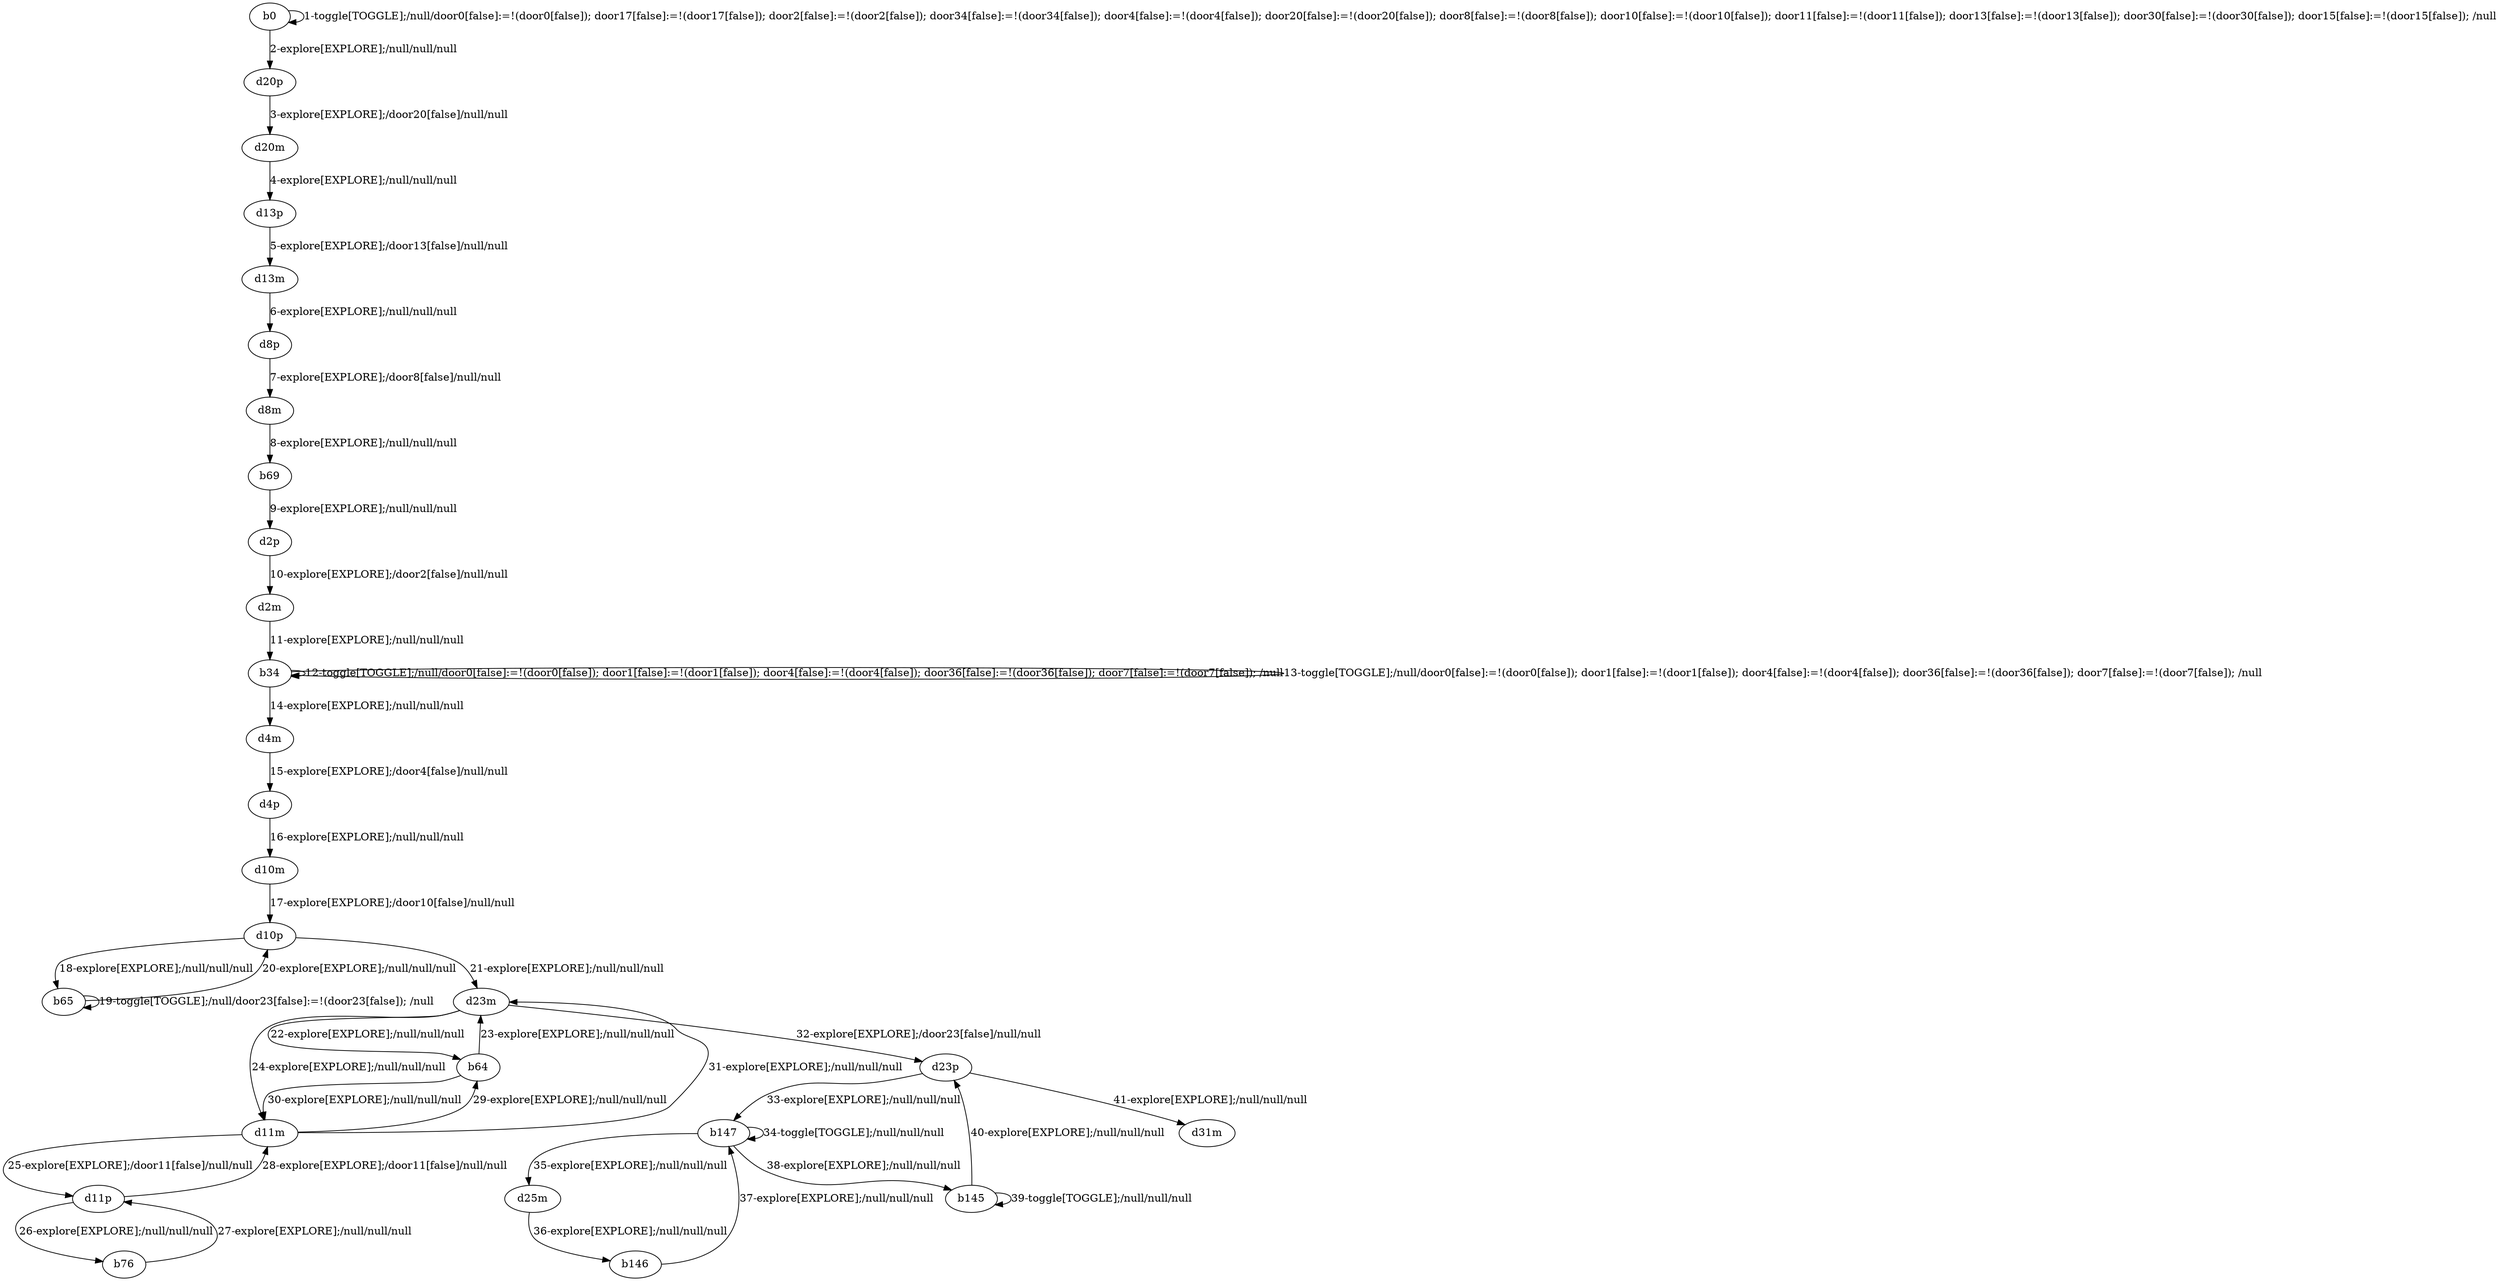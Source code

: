 # Total number of goals covered by this test: 4
# d11m --> d11p
# b76 --> d11p
# d11p --> d11m
# d11p --> b76

digraph g {
"b0" -> "b0" [label = "1-toggle[TOGGLE];/null/door0[false]:=!(door0[false]); door17[false]:=!(door17[false]); door2[false]:=!(door2[false]); door34[false]:=!(door34[false]); door4[false]:=!(door4[false]); door20[false]:=!(door20[false]); door8[false]:=!(door8[false]); door10[false]:=!(door10[false]); door11[false]:=!(door11[false]); door13[false]:=!(door13[false]); door30[false]:=!(door30[false]); door15[false]:=!(door15[false]); /null"];
"b0" -> "d20p" [label = "2-explore[EXPLORE];/null/null/null"];
"d20p" -> "d20m" [label = "3-explore[EXPLORE];/door20[false]/null/null"];
"d20m" -> "d13p" [label = "4-explore[EXPLORE];/null/null/null"];
"d13p" -> "d13m" [label = "5-explore[EXPLORE];/door13[false]/null/null"];
"d13m" -> "d8p" [label = "6-explore[EXPLORE];/null/null/null"];
"d8p" -> "d8m" [label = "7-explore[EXPLORE];/door8[false]/null/null"];
"d8m" -> "b69" [label = "8-explore[EXPLORE];/null/null/null"];
"b69" -> "d2p" [label = "9-explore[EXPLORE];/null/null/null"];
"d2p" -> "d2m" [label = "10-explore[EXPLORE];/door2[false]/null/null"];
"d2m" -> "b34" [label = "11-explore[EXPLORE];/null/null/null"];
"b34" -> "b34" [label = "12-toggle[TOGGLE];/null/door0[false]:=!(door0[false]); door1[false]:=!(door1[false]); door4[false]:=!(door4[false]); door36[false]:=!(door36[false]); door7[false]:=!(door7[false]); /null"];
"b34" -> "b34" [label = "13-toggle[TOGGLE];/null/door0[false]:=!(door0[false]); door1[false]:=!(door1[false]); door4[false]:=!(door4[false]); door36[false]:=!(door36[false]); door7[false]:=!(door7[false]); /null"];
"b34" -> "d4m" [label = "14-explore[EXPLORE];/null/null/null"];
"d4m" -> "d4p" [label = "15-explore[EXPLORE];/door4[false]/null/null"];
"d4p" -> "d10m" [label = "16-explore[EXPLORE];/null/null/null"];
"d10m" -> "d10p" [label = "17-explore[EXPLORE];/door10[false]/null/null"];
"d10p" -> "b65" [label = "18-explore[EXPLORE];/null/null/null"];
"b65" -> "b65" [label = "19-toggle[TOGGLE];/null/door23[false]:=!(door23[false]); /null"];
"b65" -> "d10p" [label = "20-explore[EXPLORE];/null/null/null"];
"d10p" -> "d23m" [label = "21-explore[EXPLORE];/null/null/null"];
"d23m" -> "b64" [label = "22-explore[EXPLORE];/null/null/null"];
"b64" -> "d23m" [label = "23-explore[EXPLORE];/null/null/null"];
"d23m" -> "d11m" [label = "24-explore[EXPLORE];/null/null/null"];
"d11m" -> "d11p" [label = "25-explore[EXPLORE];/door11[false]/null/null"];
"d11p" -> "b76" [label = "26-explore[EXPLORE];/null/null/null"];
"b76" -> "d11p" [label = "27-explore[EXPLORE];/null/null/null"];
"d11p" -> "d11m" [label = "28-explore[EXPLORE];/door11[false]/null/null"];
"d11m" -> "b64" [label = "29-explore[EXPLORE];/null/null/null"];
"b64" -> "d11m" [label = "30-explore[EXPLORE];/null/null/null"];
"d11m" -> "d23m" [label = "31-explore[EXPLORE];/null/null/null"];
"d23m" -> "d23p" [label = "32-explore[EXPLORE];/door23[false]/null/null"];
"d23p" -> "b147" [label = "33-explore[EXPLORE];/null/null/null"];
"b147" -> "b147" [label = "34-toggle[TOGGLE];/null/null/null"];
"b147" -> "d25m" [label = "35-explore[EXPLORE];/null/null/null"];
"d25m" -> "b146" [label = "36-explore[EXPLORE];/null/null/null"];
"b146" -> "b147" [label = "37-explore[EXPLORE];/null/null/null"];
"b147" -> "b145" [label = "38-explore[EXPLORE];/null/null/null"];
"b145" -> "b145" [label = "39-toggle[TOGGLE];/null/null/null"];
"b145" -> "d23p" [label = "40-explore[EXPLORE];/null/null/null"];
"d23p" -> "d31m" [label = "41-explore[EXPLORE];/null/null/null"];
}